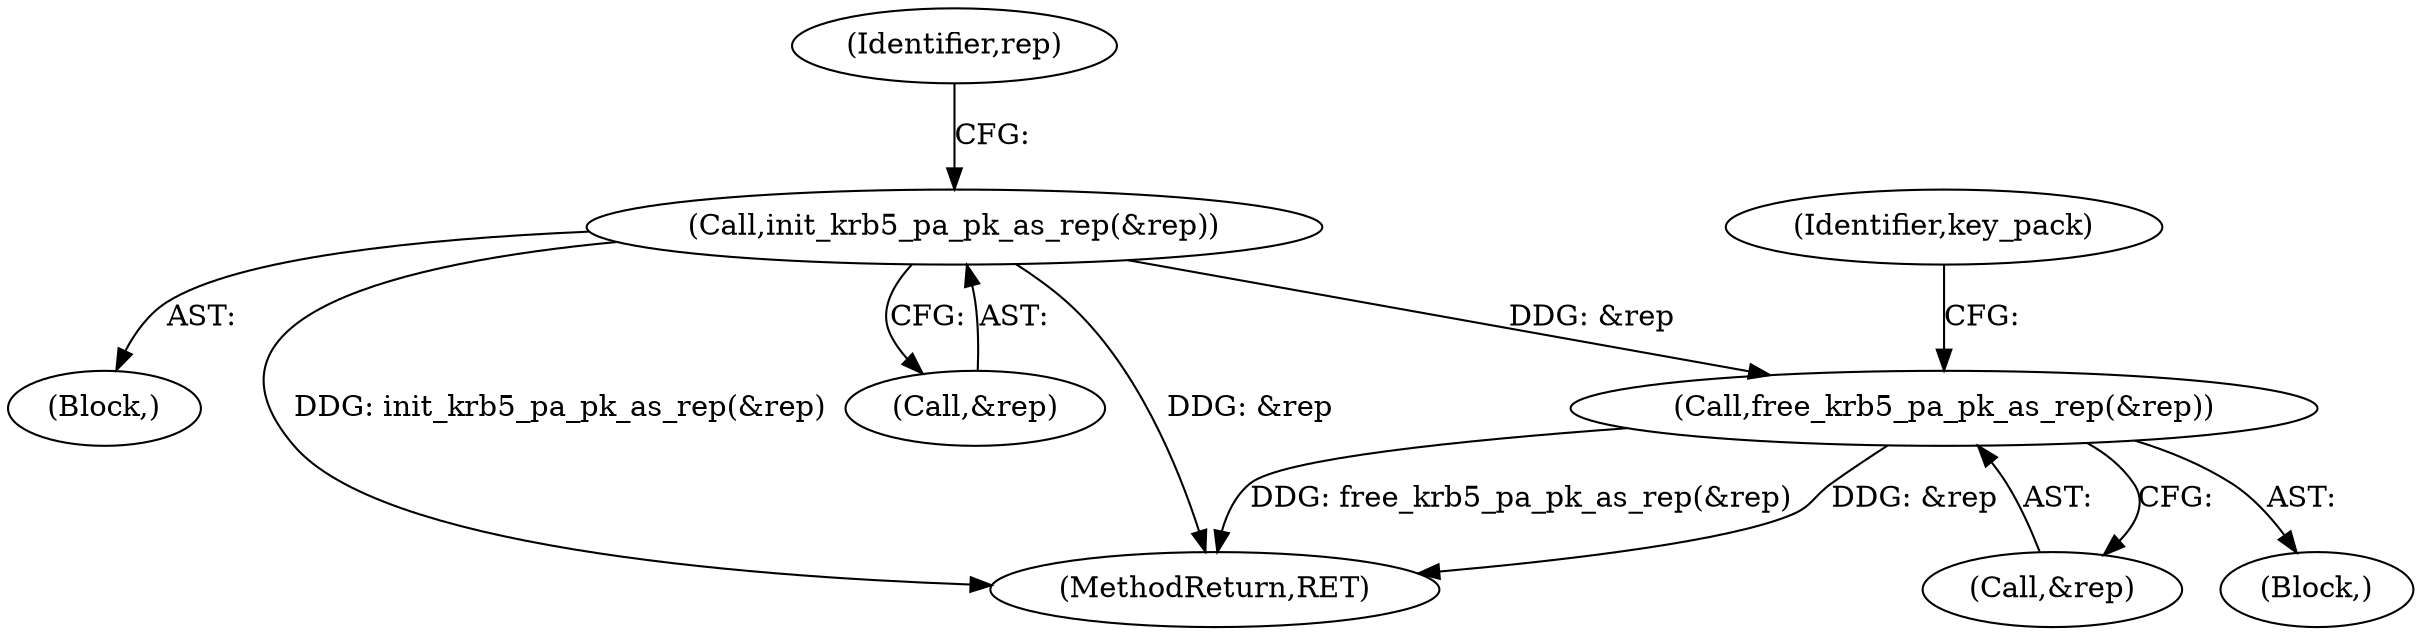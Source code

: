 digraph "0_krb5_db64ca25d661a47b996b4e2645998b5d7f0eb52c@API" {
"1001383" [label="(Call,free_krb5_pa_pk_as_rep(&rep))"];
"1000340" [label="(Call,init_krb5_pa_pk_as_rep(&rep))"];
"1001388" [label="(Identifier,key_pack)"];
"1000341" [label="(Call,&rep)"];
"1000345" [label="(Identifier,rep)"];
"1000338" [label="(Block,)"];
"1001415" [label="(MethodReturn,RET)"];
"1001378" [label="(Block,)"];
"1000340" [label="(Call,init_krb5_pa_pk_as_rep(&rep))"];
"1001383" [label="(Call,free_krb5_pa_pk_as_rep(&rep))"];
"1001384" [label="(Call,&rep)"];
"1001383" -> "1001378"  [label="AST: "];
"1001383" -> "1001384"  [label="CFG: "];
"1001384" -> "1001383"  [label="AST: "];
"1001388" -> "1001383"  [label="CFG: "];
"1001383" -> "1001415"  [label="DDG: free_krb5_pa_pk_as_rep(&rep)"];
"1001383" -> "1001415"  [label="DDG: &rep"];
"1000340" -> "1001383"  [label="DDG: &rep"];
"1000340" -> "1000338"  [label="AST: "];
"1000340" -> "1000341"  [label="CFG: "];
"1000341" -> "1000340"  [label="AST: "];
"1000345" -> "1000340"  [label="CFG: "];
"1000340" -> "1001415"  [label="DDG: init_krb5_pa_pk_as_rep(&rep)"];
"1000340" -> "1001415"  [label="DDG: &rep"];
}
